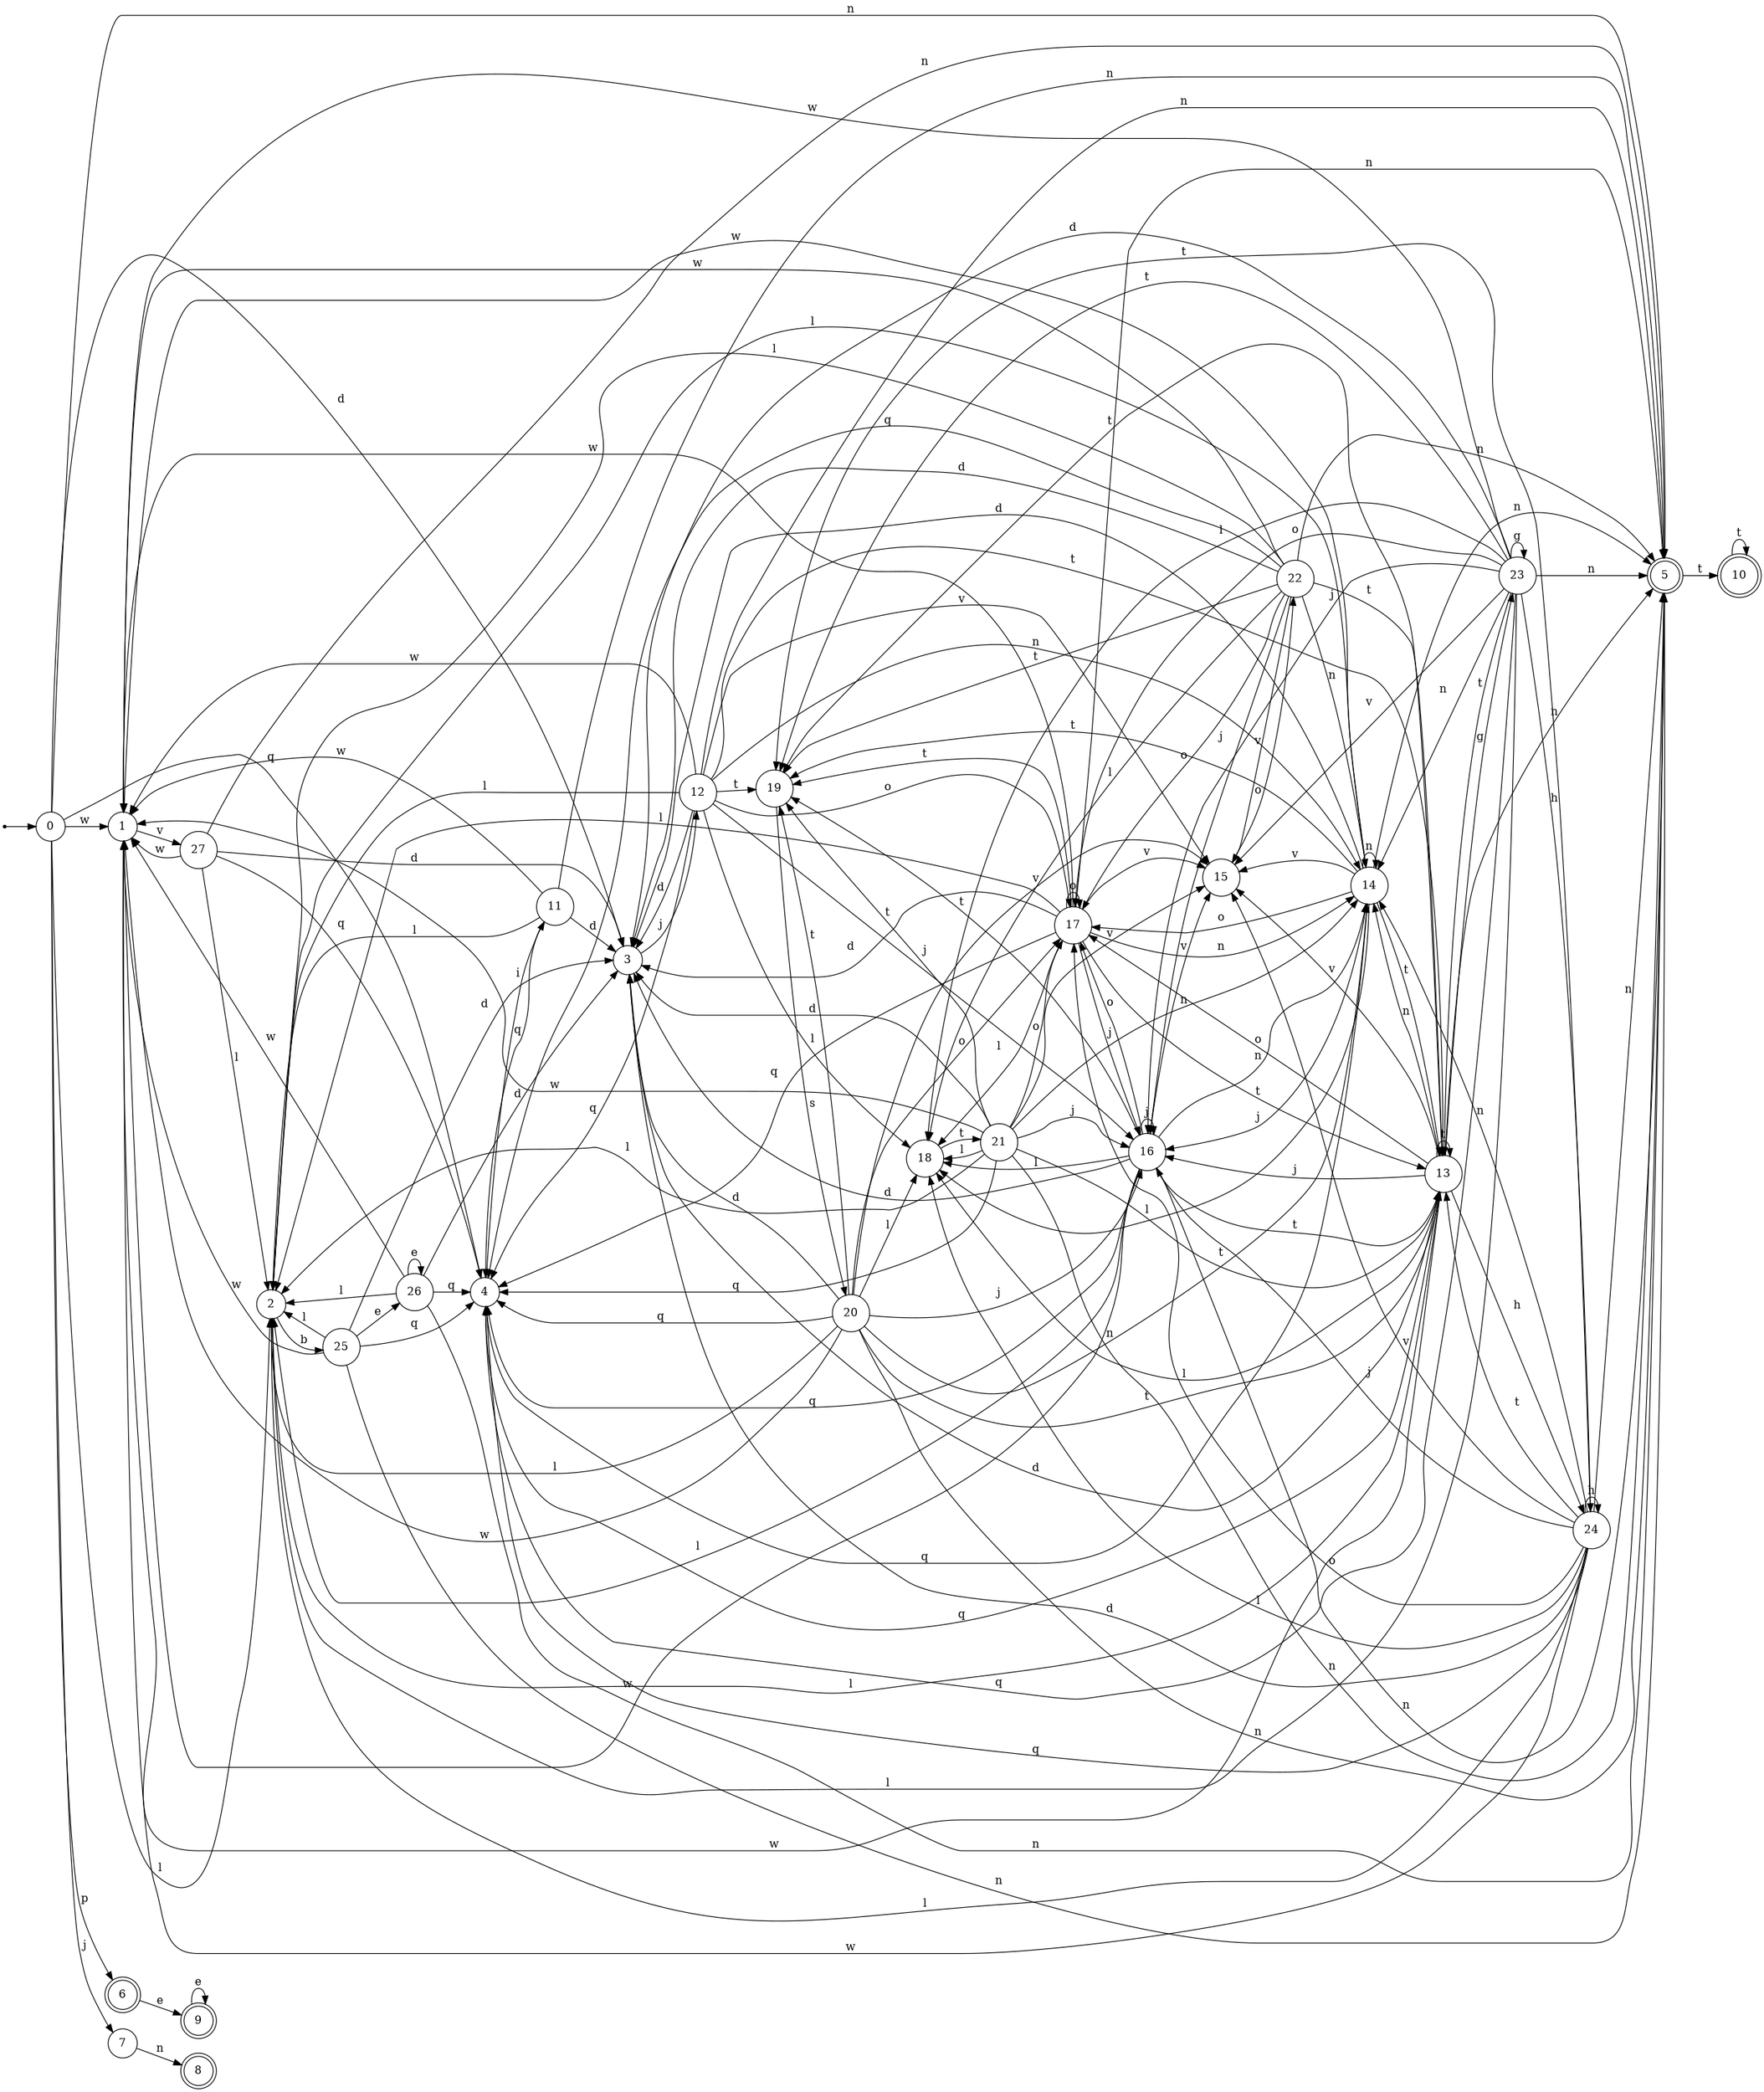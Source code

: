 digraph finite_state_machine {
rankdir=LR;
size="20,20";
node [shape = point]; "dummy0"
node [shape = circle]; "0";
"dummy0" -> "0";
node [shape = circle]; "1";
node [shape = circle]; "2";
node [shape = circle]; "3";
node [shape = circle]; "4";
node [shape = doublecircle]; "5";node [shape = doublecircle]; "6";node [shape = circle]; "7";
node [shape = doublecircle]; "8";node [shape = doublecircle]; "9";node [shape = doublecircle]; "10";node [shape = circle]; "11";
node [shape = circle]; "12";
node [shape = circle]; "13";
node [shape = circle]; "14";
node [shape = circle]; "15";
node [shape = circle]; "16";
node [shape = circle]; "17";
node [shape = circle]; "18";
node [shape = circle]; "19";
node [shape = circle]; "20";
node [shape = circle]; "21";
node [shape = circle]; "22";
node [shape = circle]; "23";
node [shape = circle]; "24";
node [shape = circle]; "25";
node [shape = circle]; "26";
node [shape = circle]; "27";
"0" -> "1" [label = "w"];
 "0" -> "2" [label = "l"];
 "0" -> "3" [label = "d"];
 "0" -> "4" [label = "q"];
 "0" -> "5" [label = "n"];
 "0" -> "6" [label = "p"];
 "0" -> "7" [label = "j"];
 "7" -> "8" [label = "n"];
 "6" -> "9" [label = "e"];
 "9" -> "9" [label = "e"];
 "5" -> "10" [label = "t"];
 "10" -> "10" [label = "t"];
 "4" -> "11" [label = "i"];
 "11" -> "4" [label = "q"];
 "11" -> "1" [label = "w"];
 "11" -> "2" [label = "l"];
 "11" -> "3" [label = "d"];
 "11" -> "5" [label = "n"];
 "3" -> "12" [label = "j"];
 "12" -> "3" [label = "d"];
 "12" -> "19" [label = "t"];
 "12" -> "13" [label = "t"];
 "12" -> "5" [label = "n"];
 "12" -> "14" [label = "n"];
 "12" -> "15" [label = "v"];
 "12" -> "16" [label = "j"];
 "12" -> "17" [label = "o"];
 "12" -> "18" [label = "l"];
 "12" -> "2" [label = "l"];
 "12" -> "1" [label = "w"];
 "12" -> "4" [label = "q"];
 "19" -> "20" [label = "s"];
 "20" -> "19" [label = "t"];
 "20" -> "13" [label = "t"];
 "20" -> "5" [label = "n"];
 "20" -> "14" [label = "n"];
 "20" -> "15" [label = "v"];
 "20" -> "16" [label = "j"];
 "20" -> "17" [label = "o"];
 "20" -> "18" [label = "l"];
 "20" -> "2" [label = "l"];
 "20" -> "3" [label = "d"];
 "20" -> "1" [label = "w"];
 "20" -> "4" [label = "q"];
 "18" -> "21" [label = "t"];
 "21" -> "18" [label = "l"];
 "21" -> "2" [label = "l"];
 "21" -> "19" [label = "t"];
 "21" -> "13" [label = "t"];
 "21" -> "5" [label = "n"];
 "21" -> "14" [label = "n"];
 "21" -> "15" [label = "v"];
 "21" -> "16" [label = "j"];
 "21" -> "17" [label = "o"];
 "21" -> "3" [label = "d"];
 "21" -> "1" [label = "w"];
 "21" -> "4" [label = "q"];
 "17" -> "17" [label = "o"];
 "17" -> "19" [label = "t"];
 "17" -> "13" [label = "t"];
 "17" -> "5" [label = "n"];
 "17" -> "14" [label = "n"];
 "17" -> "15" [label = "v"];
 "17" -> "16" [label = "j"];
 "17" -> "18" [label = "l"];
 "17" -> "2" [label = "l"];
 "17" -> "3" [label = "d"];
 "17" -> "1" [label = "w"];
 "17" -> "4" [label = "q"];
 "16" -> "16" [label = "j"];
 "16" -> "19" [label = "t"];
 "16" -> "13" [label = "t"];
 "16" -> "5" [label = "n"];
 "16" -> "14" [label = "n"];
 "16" -> "15" [label = "v"];
 "16" -> "17" [label = "o"];
 "16" -> "18" [label = "l"];
 "16" -> "2" [label = "l"];
 "16" -> "3" [label = "d"];
 "16" -> "1" [label = "w"];
 "16" -> "4" [label = "q"];
 "15" -> "22" [label = "o"];
 "22" -> "15" [label = "v"];
 "22" -> "19" [label = "t"];
 "22" -> "13" [label = "t"];
 "22" -> "5" [label = "n"];
 "22" -> "14" [label = "n"];
 "22" -> "16" [label = "j"];
 "22" -> "17" [label = "o"];
 "22" -> "18" [label = "l"];
 "22" -> "2" [label = "l"];
 "22" -> "3" [label = "d"];
 "22" -> "1" [label = "w"];
 "22" -> "4" [label = "q"];
 "14" -> "5" [label = "n"];
 "14" -> "14" [label = "n"];
 "14" -> "19" [label = "t"];
 "14" -> "13" [label = "t"];
 "14" -> "15" [label = "v"];
 "14" -> "16" [label = "j"];
 "14" -> "17" [label = "o"];
 "14" -> "18" [label = "l"];
 "14" -> "2" [label = "l"];
 "14" -> "3" [label = "d"];
 "14" -> "1" [label = "w"];
 "14" -> "4" [label = "q"];
 "13" -> "19" [label = "t"];
 "13" -> "13" [label = "t"];
 "13" -> "23" [label = "g"];
 "13" -> "24" [label = "h"];
 "13" -> "5" [label = "n"];
 "13" -> "14" [label = "n"];
 "13" -> "15" [label = "v"];
 "13" -> "16" [label = "j"];
 "13" -> "17" [label = "o"];
 "13" -> "18" [label = "l"];
 "13" -> "2" [label = "l"];
 "13" -> "3" [label = "d"];
 "13" -> "1" [label = "w"];
 "13" -> "4" [label = "q"];
 "24" -> "24" [label = "h"];
 "24" -> "19" [label = "t"];
 "24" -> "13" [label = "t"];
 "24" -> "5" [label = "n"];
 "24" -> "14" [label = "n"];
 "24" -> "15" [label = "v"];
 "24" -> "16" [label = "j"];
 "24" -> "17" [label = "o"];
 "24" -> "18" [label = "l"];
 "24" -> "2" [label = "l"];
 "24" -> "3" [label = "d"];
 "24" -> "1" [label = "w"];
 "24" -> "4" [label = "q"];
 "23" -> "23" [label = "g"];
 "23" -> "19" [label = "t"];
 "23" -> "13" [label = "t"];
 "23" -> "24" [label = "h"];
 "23" -> "5" [label = "n"];
 "23" -> "14" [label = "n"];
 "23" -> "15" [label = "v"];
 "23" -> "16" [label = "j"];
 "23" -> "17" [label = "o"];
 "23" -> "18" [label = "l"];
 "23" -> "2" [label = "l"];
 "23" -> "3" [label = "d"];
 "23" -> "1" [label = "w"];
 "23" -> "4" [label = "q"];
 "2" -> "25" [label = "b"];
 "25" -> "2" [label = "l"];
 "25" -> "26" [label = "e"];
 "25" -> "1" [label = "w"];
 "25" -> "3" [label = "d"];
 "25" -> "4" [label = "q"];
 "25" -> "5" [label = "n"];
 "26" -> "26" [label = "e"];
 "26" -> "2" [label = "l"];
 "26" -> "1" [label = "w"];
 "26" -> "3" [label = "d"];
 "26" -> "4" [label = "q"];
 "26" -> "5" [label = "n"];
 "1" -> "27" [label = "v"];
 "27" -> "1" [label = "w"];
 "27" -> "2" [label = "l"];
 "27" -> "3" [label = "d"];
 "27" -> "4" [label = "q"];
 "27" -> "5" [label = "n"];
 }

